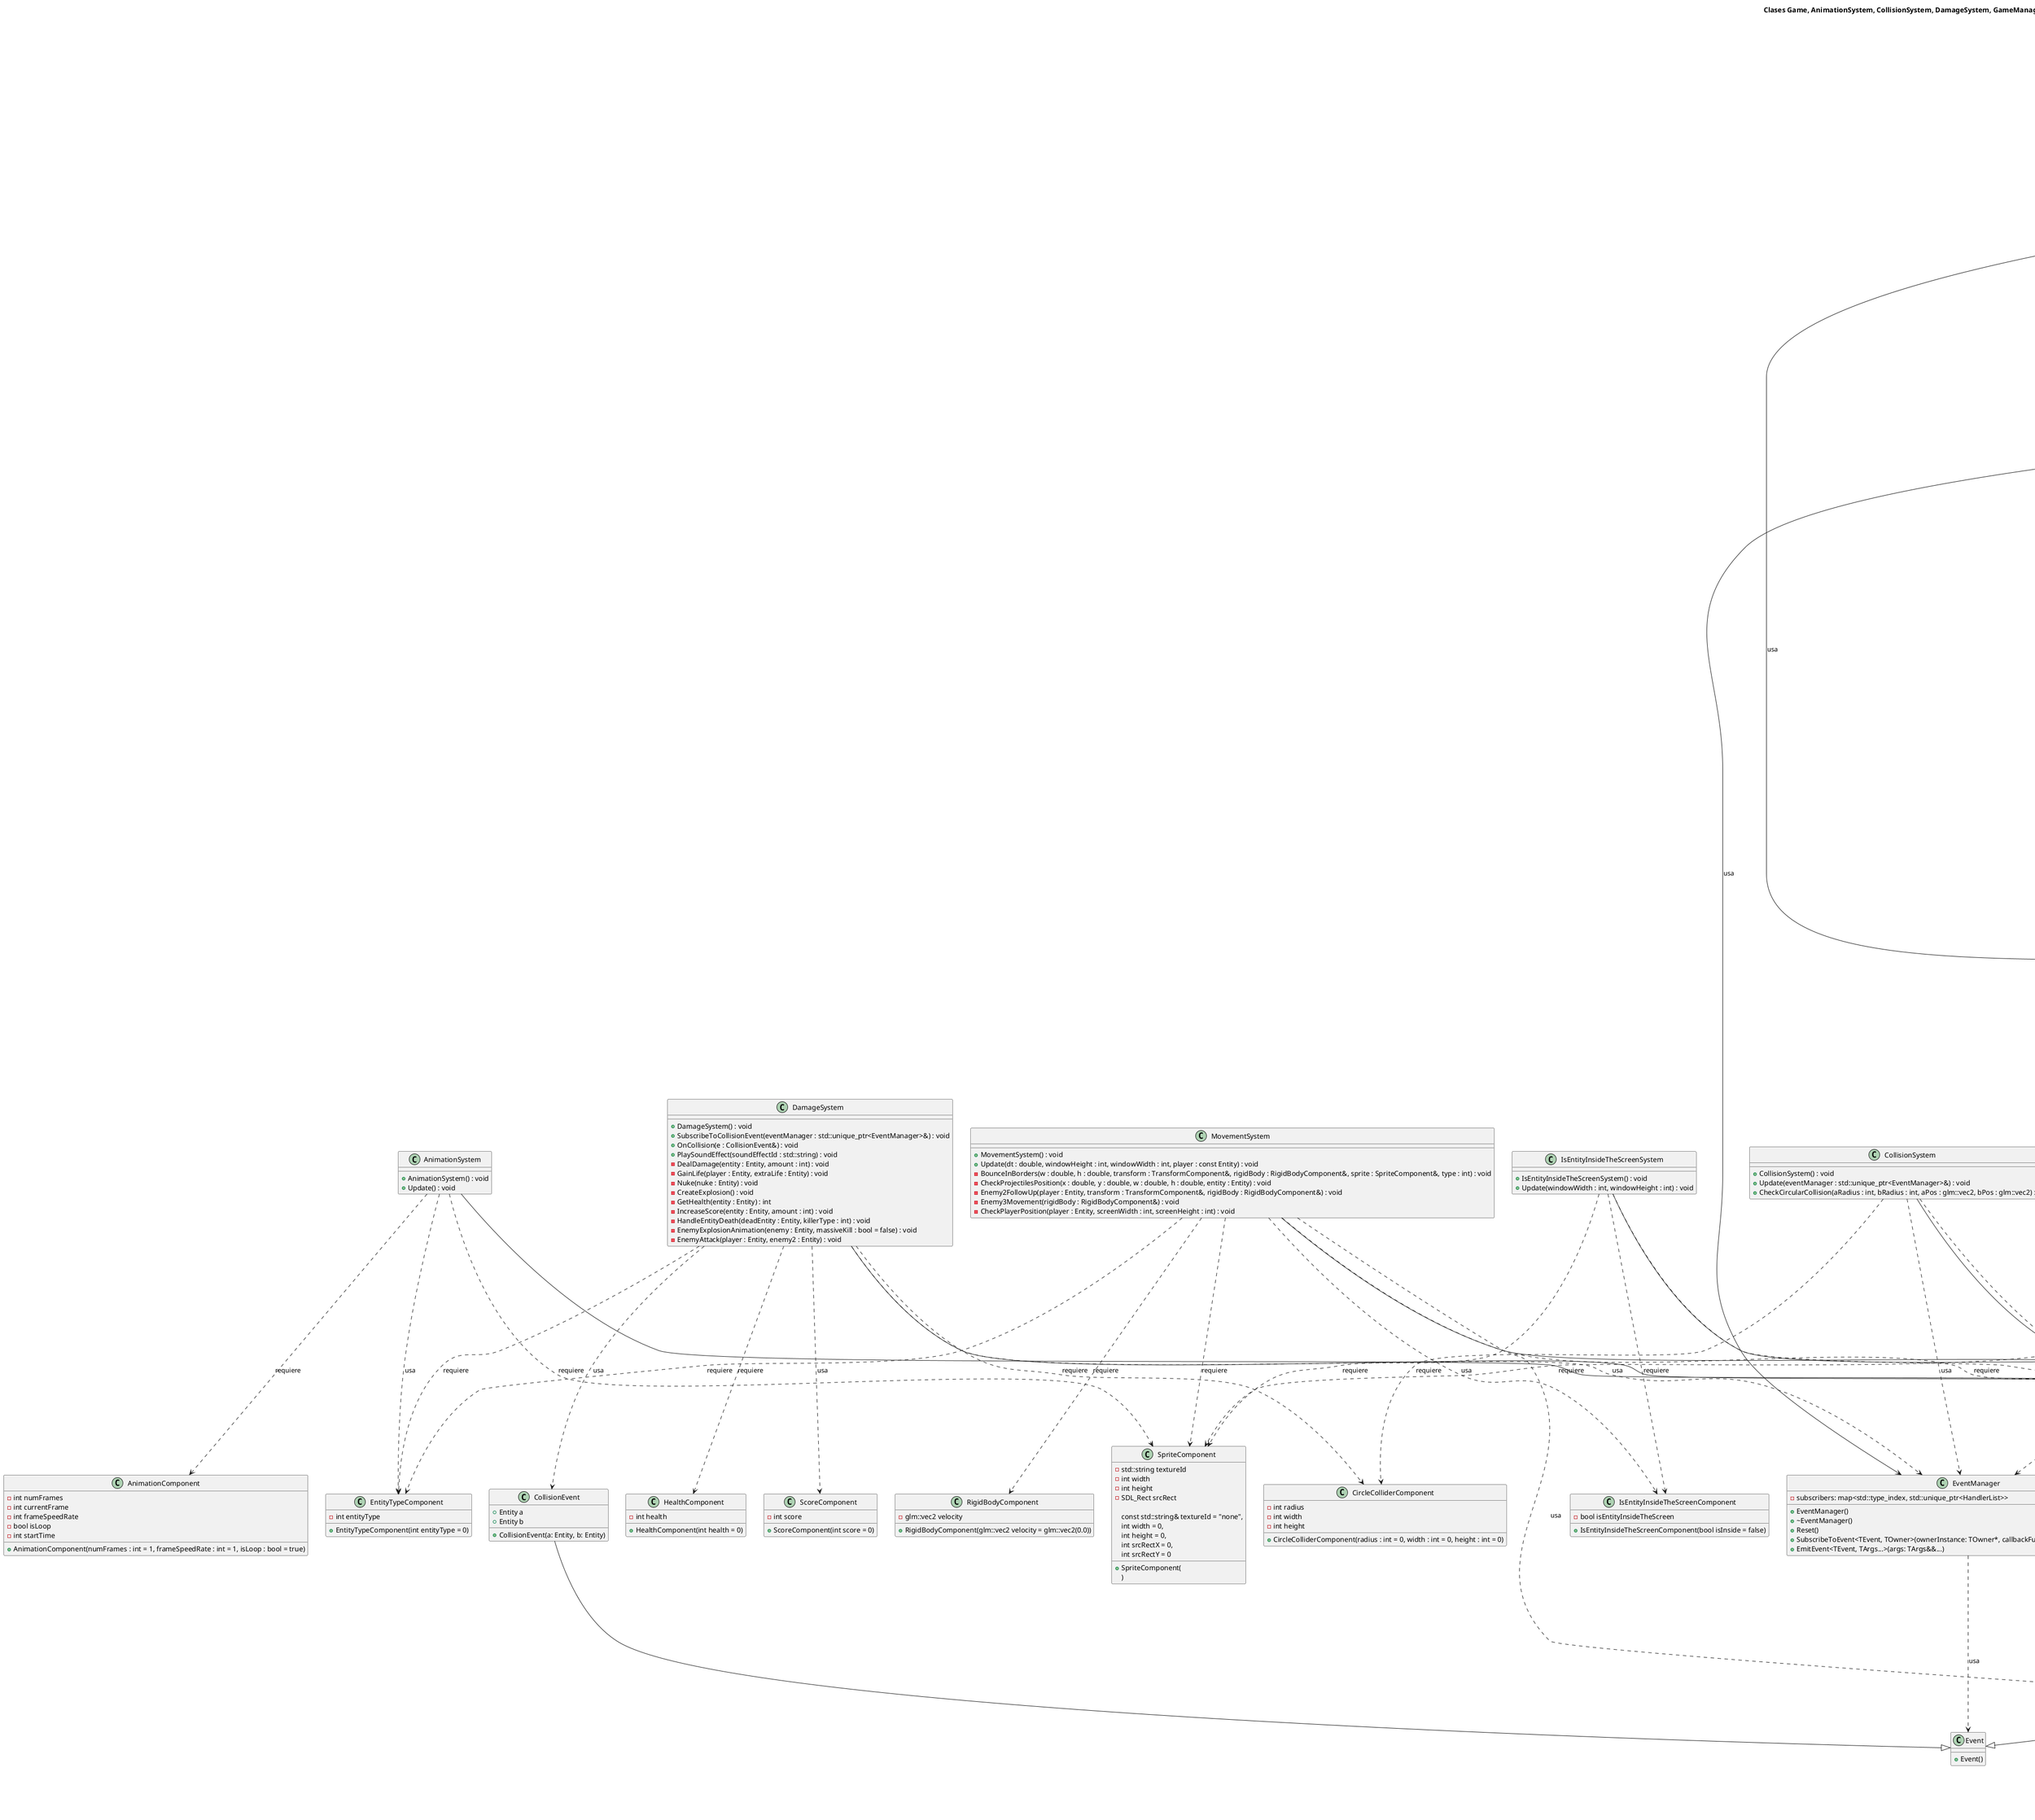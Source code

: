 scale 800 width

@startuml
title Clases Game, AnimationSystem, CollisionSystem, DamageSystem, GameManagerSystem, IsEntityInsideTheScreenSystem, MovementSystem, RenderSystem, UISystem y ScriptSystem

class Game {
    - window : SDL_Window*
    - isRunning : bool
    - keepRunning : bool
    - millisecsPreviousFrame : int
    + window_width : int
    + window_height : int
    + renderer : SDL_Renderer*
    + lua : sol::state
    + assetManager : std::unique_ptr<AssetManager>
    + eventManager : std::unique_ptr<EventManager>
    + controllerManager : std::unique_ptr<ControllerManager>
    + registry : std::unique_ptr<Registry>
    + sceneManager : std::unique_ptr<SceneManager>

    - Game() : void
    - ~Game() : void
    - Setup() : voidP
    - Create() : void
    - RunScene() : void
    - ProcessInput() : void
    - Update() : void
    - Render() : void
    + GetInstance() : Game&
    + Init() : void
    + Run() : void
    + Destroy() : void
}

Game --> AssetManager : usa
Game --> EventManager : usa
Game --> ControllerManager : usa
Game --> Registry : usa
Game --> SceneManager : usa

class AnimationSystem {
    + AnimationSystem() : void
    + Update() : void
}

AnimationSystem --|> System

AnimationSystem ..> AnimationComponent : requiere
AnimationSystem ..> SpriteComponent : requiere
AnimationSystem ..> EntityTypeComponent : usa

class CollisionSystem {
    + CollisionSystem() : void
    + Update(eventManager : std::unique_ptr<EventManager>&) : void
    + CheckCircularCollision(aRadius : int, bRadius : int, aPos : glm::vec2, bPos : glm::vec2) : bool
}

CollisionSystem --|> System

CollisionSystem ..> CircleColliderComponent : requiere
CollisionSystem ..> TransformComponent : requiere
CollisionSystem ..> EventManager : usa

class DamageSystem {
    + DamageSystem() : void
    + SubscribeToCollisionEvent(eventManager : std::unique_ptr<EventManager>&) : void
    + OnCollision(e : CollisionEvent&) : void
    + PlaySoundEffect(soundEffectId : std::string) : void
    - DealDamage(entity : Entity, amount : int) : void
    - GainLife(player : Entity, extraLife : Entity) : void
    - Nuke(nuke : Entity) : void
    - CreateExplosion() : void
    - GetHealth(entity : Entity) : int
    - IncreaseScore(entity : Entity, amount : int) : void
    - HandleEntityDeath(deadEntity : Entity, killerType : int) : void
    - EnemyExplosionAnimation(enemy : Entity, massiveKill : bool = false) : void
    - EnemyAttack(player : Entity, enemy2 : Entity) : void
}

DamageSystem --|> System

DamageSystem ..> HealthComponent : requiere
DamageSystem ..> CircleColliderComponent : requiere
DamageSystem ..> EntityTypeComponent : requiere
DamageSystem ..> ScoreComponent : usa
DamageSystem ..> EventManager : usa
DamageSystem ..> CollisionEvent : usa

class GameManagerSystem {
    - gameTimer : double
    - gameOver : bool
    - nextScene : std::string
    - playerHealth : int
    - playerScore : int
    - player : Entity
    - score : Entity
    - health : Entity
    - gameTime : Entity
    - bossHealthEnt : Entity
    - boss : Entity
    - bossDying : bool
    - bossDeathTimer : float

    + GameManagerSystem() : void
    + SetGameTimer(gameTimer : double) : void
    + Update(dt : double, sceneType : std::string, lua : sol::state&) : void
    + UpdatePlayerHealth(playerHealthStr : const std::string&) : void
    + UpdatePlayerScore(playerScoreStr : const std::string&) : void
    + UpdateTimer(gameTimer : const std::string&) : void
    + UpdateBossHealth() : void
    + CheckPlayerHealth(lua : sol::state&) : void
    + CheckClock(lua : sol::state&) : void
    + CheckBossHealth(lua : sol::state&) : void
    + ActivateBossDeathAssets() : void
    + PlaySoundEffect(soundEffectId : std::string) : void
    + GoToNextScene(lua : sol::state&) : void
    + SetNextScene(nextScene : std::string) : void
    + SetGameTimer(entity : const Entity&) : void
    + SetPlayerHealth(entity : const Entity&) : void
    + SetPlayerScore(entity : const Entity&) : void
    + SetBossHealth(entity : const Entity&) : void
    + SetPlayer(entity : const Entity&) : void
    + GetPlayer() : Entity
    + SetBoss(entity : const Entity&) : void
    + GetBoss() : Entity
}

GameManagerSystem --|> System

class IsEntityInsideTheScreenSystem {
    + IsEntityInsideTheScreenSystem() : void
    + Update(windowWidth : int, windowHeight : int) : void
}

IsEntityInsideTheScreenSystem --|> System

IsEntityInsideTheScreenSystem ..> IsEntityInsideTheScreenComponent : requiere
IsEntityInsideTheScreenSystem ..> TransformComponent : requiere
IsEntityInsideTheScreenSystem ..> SpriteComponent : requiere

class MovementSystem {
    + MovementSystem() : void
    + Update(dt : double, windowHeight : int, windowWidth : int, player : const Entity) : void
    - BounceInBorders(w : double, h : double, transform : TransformComponent&, rigidBody : RigidBodyComponent&, sprite : SpriteComponent&, type : int) : void
    - CheckProjectilesPosition(x : double, y : double, w : double, h : double, entity : Entity) : void
    - Enemy2FollowUp(player : Entity, transform : TransformComponent&, rigidBody : RigidBodyComponent&) : void
    - Enemy3Movement(rigidBody : RigidBodyComponent&) : void
    - CheckPlayerPosition(player : Entity, screenWidth : int, screenHeight : int) : void
}

MovementSystem --|> System

MovementSystem ..> RigidBodyComponent : requiere
MovementSystem ..> TransformComponent : requiere
MovementSystem ..> SpriteComponent : requiere
MovementSystem ..> EntityTypeComponent : requiere
MovementSystem ..> IsEntityInsideTheScreenComponent : usa
MovementSystem ..> Entity : usa

class RenderSystem {
    + RenderSystem() : void
    + Update(renderer : SDL_Renderer*, assetManager : const std::unique_ptr<AssetManager>&) : void
}

RenderSystem --|> System

RenderSystem ..> SpriteComponent : requiere
RenderSystem ..> TransformComponent : requiere
RenderSystem ..> AssetManager : usa

class UISystem {
    + UISystem() : void
    + SubscribeToClickEvent(eventManager : std::unique_ptr<EventManager>&) : void
    + OnClickEvent(e : ClickEvent&) : void
}

UISystem --|> System

UISystem ..> ClickableComponent : requiere
UISystem ..> TextComponent : requiere
UISystem ..> TransformComponent : requiere
UISystem ..> ScriptComponent : opcional
UISystem ..> EventManager : usa
UISystem ..> ClickEvent : usa

class ScriptSystem {
    + ScriptSystem() : void
    + CreateLuaBinding(lua : sol::state&) : void
    + Update(lua : sol::state&, dt : double, wH : int, wW : int) : void
}

ScriptSystem --|> System

ScriptSystem ..> ScriptComponent : requiere

class SceneManager {
- scenes: map<string, string>
- nextScene: string
- isSceneRunning: bool
- sceneLoader: unique_ptr<SceneLoader>
- sceneTypes: unordered_map<string, string>
- sceneTimers: unordered_map<string, double>
- currentSceneType: string
- currentSceneTimer: double

+ SceneManager()
+ ~SceneManager()
+ LoadSceneFromScript(path: string, lua: sol::state&)
+ LoadScene()
+ GetNextScene(): string
+ SetNextScene(nextScene: string)
+ IsSceneRunning(): bool
+ StartScene()
+ StopScene()
+ GetCurrentSceneType(): string
+ GetCurrentSceneTimer(): double
}

class SceneLoader {
- LoadSprites(renderer: SDL_Renderer*, sprites: sol::table, assetManager: unique_ptr<AssetManager>&)
- LoadKeys(keys: sol::table, controllerManager: unique_ptr<ControllerManager>&)
- LoadEntities(lua: sol::state&, entities: sol::table, registry: unique_ptr<Registry>&)
- LoadFonts(fonts: sol::table, assetManager: unique_ptr<AssetManager>&)
- LoadButtons(buttons: sol::table, controllerManager: unique_ptr<ControllerManager>&)
- LoadBackgrounds(renderer: SDL_Renderer*, backgrounds: sol::table, assetManager: unique_ptr<AssetManager>&)
- LoadSoundEffects(soundEffects: sol::table, assetManager: unique_ptr<AssetManager>&)
- LoadBackgroundMusic(backgroundMusic: sol::table, assetManager: unique_ptr<AssetManager>&)

+ SceneLoader()
+ ~SceneLoader()
+ LoadScene(scenePath: string, lua: sol::state&, renderer: SDL_Renderer*, 
            assetManager: unique_ptr<AssetManager>&,
            controllerManager: unique_ptr<ControllerManager>&,
            registry: unique_ptr<Registry>&)
}

SceneLoader ..> AssetManager : usa
SceneLoader ..> ControllerManager : usa
SceneLoader ..> GameManagerSystem : usa

SceneManager "1" *-- "1" SceneLoader : owns

class ClickEvent {
    + int buttonCode
    + int posX
    + int posY

    + ClickEvent(buttonCode: int = 0, posX: int = 0, posY: int = 0)
}

ClickEvent --|> Event

class CollisionEvent {
    + Entity a
    + Entity b

    + CollisionEvent(a: Entity, b: Entity)
}

CollisionEvent --|> Event

class Event {
    + Event()
}

interface IEventCallback {
    + Execute(e: Event&)
    # Call(e: Event&) <<abstract>>
}

class "EventCallback<TOwner, TEvent>" {
    - ownerInstance: TOwner*
    - callbackFunction: void (TOwner::*)(TEvent&)
    # Call(e: Event&)
    + EventCallback(ownerInstance: TOwner*, callbackFunction: void (TOwner::*)(TEvent&))
}

IEventCallback <|-- "EventCallback<TOwner, TEvent>"

class EventManager {
    - subscribers: map<std::type_index, std::unique_ptr<HandlerList>>
    + EventManager()
    + ~EventManager()
    + Reset()
    + SubscribeToEvent<TEvent, TOwner>(ownerInstance: TOwner*, callbackFunction: void (TOwner::*)(TEvent&))
    + EmitEvent<TEvent, TArgs...>(args: TArgs&&...)
}

EventManager ..> Event : usa

class ControllerManager {
    - actionKeyName: map<string, int>
    - keyDown: map<int, bool>
    - mouseButtonName: map<string, int>
    - mouseButtonDown: map<int, bool>
    - mousePosX: int
    - mousePosY: int

    + ControllerManager()
    + ~ControllerManager()

    + void AddActionKey(action: string, keyCode: int)
    + void KeyDown(keyCode: int)
    + void KeyUp(keyCode: int)
    + bool IsActionActivated(action: string)
    + void Clear()

    + void AddMouseButton(name: string, buttonCode: int)
    + void MouseButtonDown(buttonCode: int)
    + void MouseButtonUp(buttonCode: int)
    + bool IsMouseButtonDown(name: string)

    + void SetMousePosition(x: int, y: int)
    + tuple<int, int> GetMousePosition()
}

class AssetManager {
    - textures: map<string, SDL_Texture*>
    - fonts: map<string, TTF_Font*>
    - soundEffects: map<string, Mix_Chunk*>
    - backgroundMusic: Mix_Music*
    - backgroundTexture: SDL_Texture*

    + AssetManager()
    + ~AssetManager()

    + void ClearAssets()

    + void AddTexture(renderer: SDL_Renderer*, textureId: string, filePath: string)
    + SDL_Texture* GetTexture(textureId: string)

    + void AddFont(fontId: string, filePath: string, fontSize: int)
    + TTF_Font* GetFont(fontId: string)

    + void SetBackground(renderer: SDL_Renderer*, backgroundId: string, filePath: string)
    + SDL_Texture* GetBackground(backgroundId: string)

    + void AddSoundEffect(soundEffectId: string, filePath: string)
    + Mix_Chunk* GetSoundEffect(soundEffectId: string)

    + void SetBackgroundMusic(backgroundMusicId: string, filePath: string)
    + Mix_Music* GetBackgroundMusic(backgroundMusicId: string)
}

class LuaBinding {
  +AddScriptComponent(entity : Entity, scriptPath : string, luaFunctionName : string)
  +AddTransformAndRigidBodyComponent(entity : Entity, height : int, width : int, type : int)
  +PlaySoundEffect(soundEffectId : string, volume : int)
  +IsActionActivated(action : string) : bool
  +SetVelocity(entity : Entity, x : float, y : float)
  +GoToScene(sceneName : string)
  +GoToNextScene()
  +BulletFactory(playerX : double, playerY : double)
  +EnemyBulletsFactory(enemyX : double, enemyY : double)
  +Enemy3Attack(enemyX : double, enemyY : double)
  +Enemy1Factory(height : int, width : int)
  +Enemy2Factory(height : int, width : int)
  +Enemy3Factory(height : int, width : int)
  +ExtraLifeFactory(height : int, width : int)
  +NukeFactory(height : int, width : int)
  +BossAttack(dirX : double, dirY : double, posX : double, posY : double)
  +CheckBossHealth() : int
}

LuaBinding --> Entity : usa
LuaBinding --> "1" Game : usa singleton
LuaBinding --> GameManagerSystem : usa

class AnimationComponent {
  - int numFrames
  - int currentFrame
  - int frameSpeedRate
  - bool isLoop
  - int startTime

  +AnimationComponent(numFrames : int = 1, frameSpeedRate : int = 1, isLoop : bool = true)
}

class CircleColliderComponent {
  - int radius
  - int width
  - int height

  +CircleColliderComponent(radius : int = 0, width : int = 0, height : int = 0)
}

class ClickableComponent {
  - bool IsClicked

  +ClickableComponent()
}

class EntityTypeComponent {
  - int entityType

  +EntityTypeComponent(int entityType = 0)
}

class HealthComponent {
  - int health

  +HealthComponent(int health = 0)
}

class IsEntityInsideTheScreenComponent {
  - bool isEntityInsideTheScreen

  +IsEntityInsideTheScreenComponent(bool isInside = false)
}

class RigidBodyComponent {
  - glm::vec2 velocity

  +RigidBodyComponent(glm::vec2 velocity = glm::vec2(0.0))
}

class ScoreComponent {
  - int score

  + ScoreComponent(int score = 0)
}

class ScriptComponent {
  - sol::function update
  - sol::function onClick
  - sol::function updateBullets
  - sol::function updateEnemy1Position
  - sol::function updateEnemy3Position
  - sol::function createEnemy1
  - sol::function createEnemy2
  - sol::function createEnemy3
  - sol::function createExtraLife
  - sol::function bossMechanics
  - sol::function createNuke

  + ScriptComponent()
}

class SpriteComponent {
  - std::string textureId
  - int width
  - int height
  - SDL_Rect srcRect

  + SpriteComponent(
      const std::string& textureId = "none",
      int width = 0,
      int height = 0,
      int srcRectX = 0,
      int srcRectY = 0
    )
}

class TextComponent {
  - std::string text
  - std::string fontId
  - SDL_Color textColor
  - int width
  - int height

  + TextComponent(
      const std::string& text = "",
      const std::string& fontId = "",
      uint8_t r = 0,
      uint8_t g = 0,
      uint8_t b = 0,
      uint8_t a = 0
    )
}

class TransformComponent {
  - glm::vec2 position
  - glm::vec2 scale
  - double rotation

  + TransformComponent(
      glm::vec2 position = glm::vec2(0.0, 0.0),
      glm::vec2 scale = glm::vec2(1.0, 1.0),
      double rotation = 0.0
    )
}

interface IComponent {
  # static int nextId
}

class Component {
  + int GetId()
}

Component ..|> IComponent

class Entity {
  - size_t id
  - Registry* registry
  + Entity()
  + Entity(int id)
  + int GetId() const
  + void Kill()
  + bool IsAlive()
  + template AddComponent<TComponent, TArgs...>(TArgs&&... args)
  + template RemoveComponent<TComponent>()
  + template HasComponent<TComponent>() const
  + template GetComponent<TComponent>() const
  + operator ==, !=, <, >
}

class System {
  - Signature componentSignature
  - std::vector<Entity> entities
  + void AddEntityToSystem(Entity entity)
  + void RemoveEntityFromSystem(Entity entity)
  + std::vector<Entity> GetSystemEntiities() const
  + const Signature& GetComponentSignature() const
  + template RequiredComponent<TComponent>()
}

class Registry {
  - unsigned int numEntity
  - std::vector<std::shared_ptr<IPool>> componentsPools
  - std::vector<Signature> entityComponentSignatures
  - std::unordered_map<std::type_index, std::shared_ptr<System>> systems
  - std::set<Entity> entitiesToBeAdded
  - std::set<Entity> entitiesToBeKilled
  - std::deque<int> freeIds

  + Registry()
  + ~Registry()
  + void Update()
  + Entity CreateEntity()
  + void KillEntity(Entity entity)
  + bool CheckIfEntityIsAlive(Entity entity)
  + template AddComponent<TComponent, TArgs...>(Entity entity, TArgs&&... args)
  + template RemoveComponent<TComponent>(Entity entity)
  + template HasComponent<TComponent>(Entity entity) const
  + template GetComponent<TComponent>(Entity entity) const
  + template AddSystem<TSystem, TArgs...>(TArgs&&... args)
  + template RemoveSystem<TSystem>()
  + template HasSystem<TSystem>() const
  + template GetSystem<TSystem>() const
  + void AddEntityToSystems(Entity entity)
  + void RemoveEntityFromSystems(Entity entity)
  + void ClearAllEntities()
}

Entity "1" --> "1" Registry : registry pointer
System o-- "many" Entity : manages
Registry "1" o-- "many" System : stores
Registry "1" o-- "many" Signature : entityComponentSignatures
Registry "1" o-- "many" Pool : componentsPools

interface IPool {
  + virtual ~IPool()
}

class Pool {
  - std::vector<TComponent> data
  + Pool(int size = 1000)
  + virtual ~Pool()
  + bool isEmpty() const
  + int GetSize() const
  + void Resize(int n)
  + void Clear()
  + void Add(TComponent object)
  + void Set(unsigned int index, TComponent object)
  + TComponent& Get(unsigned int index)
  + TComponent& operator[](unsigned int index)
}

Pool ..|> IPool

@enduml
